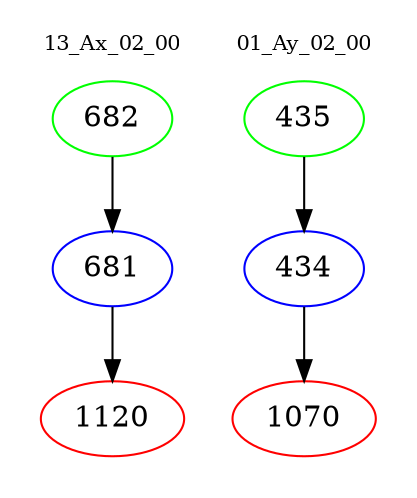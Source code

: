 digraph{
subgraph cluster_0 {
color = white
label = "13_Ax_02_00";
fontsize=10;
T0_682 [label="682", color="green"]
T0_682 -> T0_681 [color="black"]
T0_681 [label="681", color="blue"]
T0_681 -> T0_1120 [color="black"]
T0_1120 [label="1120", color="red"]
}
subgraph cluster_1 {
color = white
label = "01_Ay_02_00";
fontsize=10;
T1_435 [label="435", color="green"]
T1_435 -> T1_434 [color="black"]
T1_434 [label="434", color="blue"]
T1_434 -> T1_1070 [color="black"]
T1_1070 [label="1070", color="red"]
}
}
